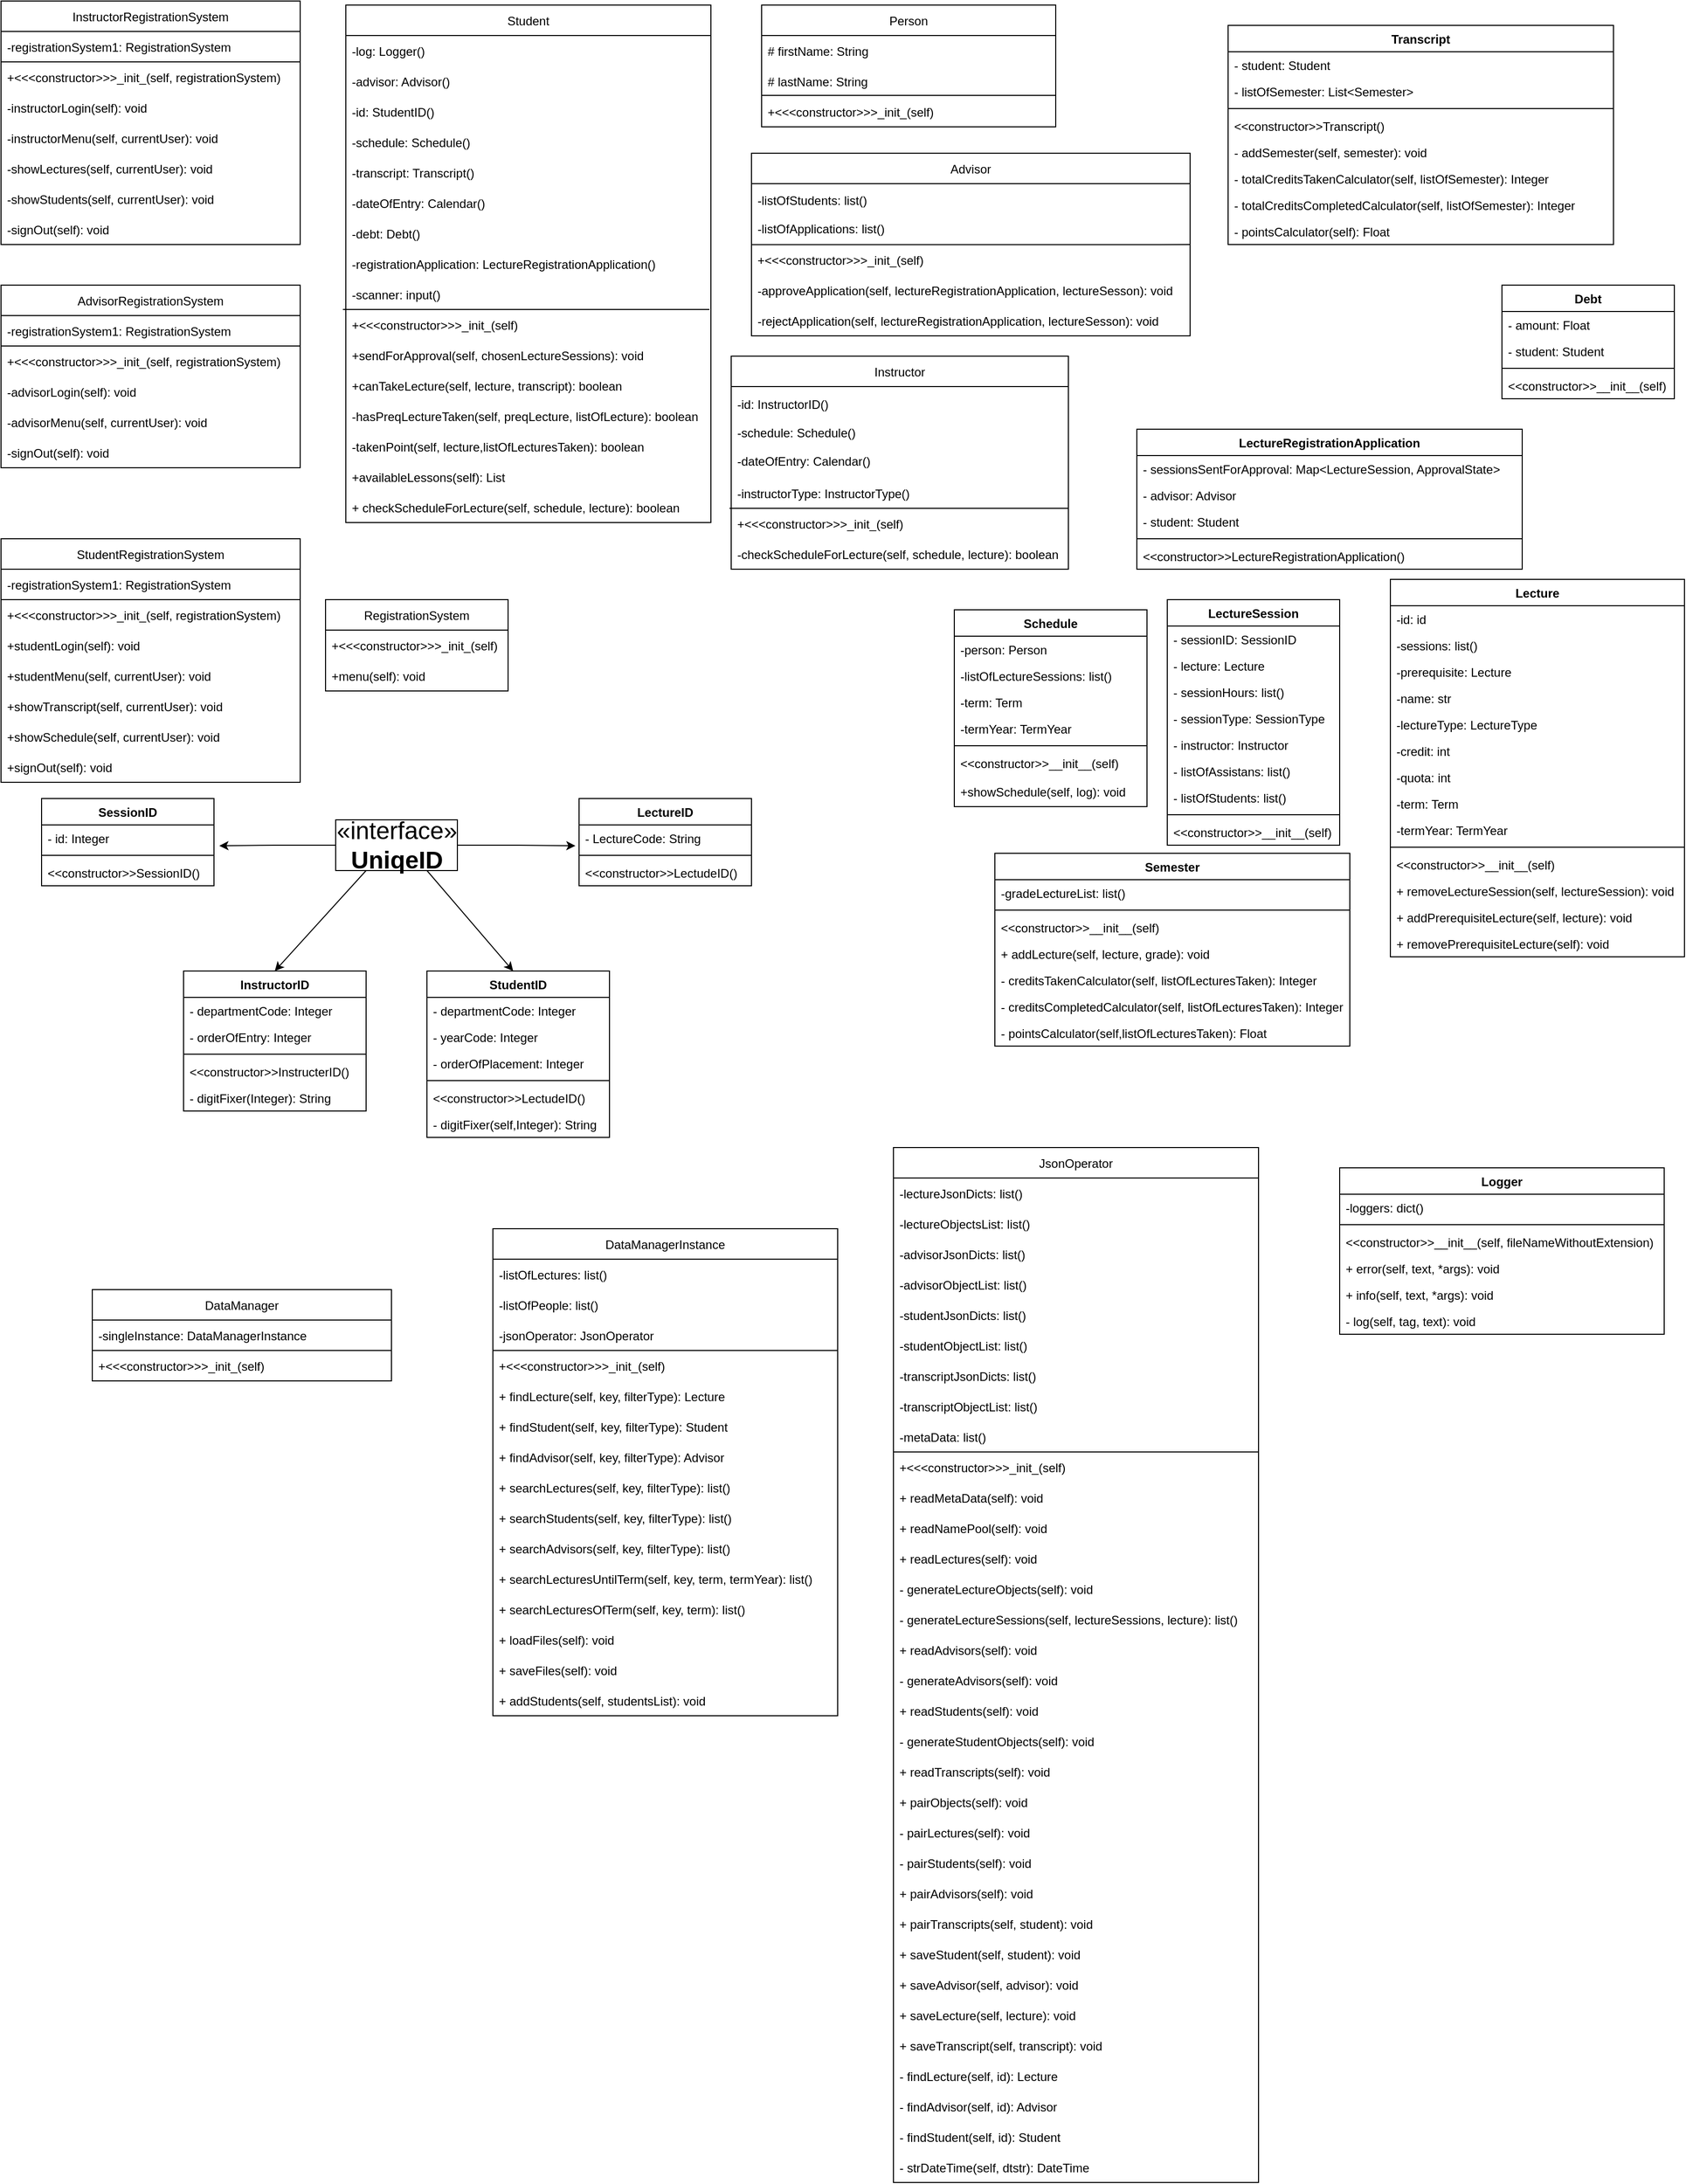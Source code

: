 <mxfile>
    <diagram id="J_iQI-pZki61xCbsZYVH" name="Page-1">
        <mxGraphModel dx="2372" dy="1570" grid="1" gridSize="10" guides="1" tooltips="1" connect="1" arrows="1" fold="1" page="1" pageScale="1" pageWidth="850" pageHeight="1100" math="0" shadow="0">
            <root>
                <mxCell id="0"/>
                <mxCell id="1" parent="0"/>
                <mxCell id="2" value="Student" style="swimlane;fontStyle=0;childLayout=stackLayout;horizontal=1;startSize=30;horizontalStack=0;resizeParent=1;resizeParentMax=0;resizeLast=0;collapsible=1;marginBottom=0;" vertex="1" parent="1">
                    <mxGeometry x="-490" y="24" width="360" height="510" as="geometry"/>
                </mxCell>
                <mxCell id="3" value="-log: Logger()" style="text;strokeColor=none;fillColor=none;align=left;verticalAlign=middle;spacingLeft=4;spacingRight=4;overflow=hidden;points=[[0,0.5],[1,0.5]];portConstraint=eastwest;rotatable=0;" vertex="1" parent="2">
                    <mxGeometry y="30" width="360" height="30" as="geometry"/>
                </mxCell>
                <mxCell id="4" value="-advisor: Advisor()" style="text;strokeColor=none;fillColor=none;align=left;verticalAlign=middle;spacingLeft=4;spacingRight=4;overflow=hidden;points=[[0,0.5],[1,0.5]];portConstraint=eastwest;rotatable=0;" vertex="1" parent="2">
                    <mxGeometry y="60" width="360" height="30" as="geometry"/>
                </mxCell>
                <mxCell id="5" value="-id: StudentID()" style="text;strokeColor=none;fillColor=none;align=left;verticalAlign=middle;spacingLeft=4;spacingRight=4;overflow=hidden;points=[[0,0.5],[1,0.5]];portConstraint=eastwest;rotatable=0;" vertex="1" parent="2">
                    <mxGeometry y="90" width="360" height="30" as="geometry"/>
                </mxCell>
                <mxCell id="6" value="-schedule: Schedule()" style="text;strokeColor=none;fillColor=none;align=left;verticalAlign=middle;spacingLeft=4;spacingRight=4;overflow=hidden;points=[[0,0.5],[1,0.5]];portConstraint=eastwest;rotatable=0;" vertex="1" parent="2">
                    <mxGeometry y="120" width="360" height="30" as="geometry"/>
                </mxCell>
                <mxCell id="7" value="-transcript: Transcript()" style="text;strokeColor=none;fillColor=none;align=left;verticalAlign=middle;spacingLeft=4;spacingRight=4;overflow=hidden;points=[[0,0.5],[1,0.5]];portConstraint=eastwest;rotatable=0;" vertex="1" parent="2">
                    <mxGeometry y="150" width="360" height="30" as="geometry"/>
                </mxCell>
                <mxCell id="8" value="-dateOfEntry: Calendar()" style="text;strokeColor=none;fillColor=none;align=left;verticalAlign=middle;spacingLeft=4;spacingRight=4;overflow=hidden;points=[[0,0.5],[1,0.5]];portConstraint=eastwest;rotatable=0;" vertex="1" parent="2">
                    <mxGeometry y="180" width="360" height="30" as="geometry"/>
                </mxCell>
                <mxCell id="9" value="-debt: Debt()" style="text;strokeColor=none;fillColor=none;align=left;verticalAlign=middle;spacingLeft=4;spacingRight=4;overflow=hidden;points=[[0,0.5],[1,0.5]];portConstraint=eastwest;rotatable=0;" vertex="1" parent="2">
                    <mxGeometry y="210" width="360" height="30" as="geometry"/>
                </mxCell>
                <mxCell id="10" value="-registrationApplication: LectureRegistrationApplication()" style="text;strokeColor=none;fillColor=none;align=left;verticalAlign=middle;spacingLeft=4;spacingRight=4;overflow=hidden;points=[[0,0.5],[1,0.5]];portConstraint=eastwest;rotatable=0;" vertex="1" parent="2">
                    <mxGeometry y="240" width="360" height="30" as="geometry"/>
                </mxCell>
                <mxCell id="11" value="-scanner: input()" style="text;strokeColor=none;fillColor=none;align=left;verticalAlign=middle;spacingLeft=4;spacingRight=4;overflow=hidden;points=[[0,0.5],[1,0.5]];portConstraint=eastwest;rotatable=0;" vertex="1" parent="2">
                    <mxGeometry y="270" width="360" height="30" as="geometry"/>
                </mxCell>
                <mxCell id="12" value="+&lt;&lt;&lt;constructor&gt;&gt;&gt;_init_(self)" style="text;strokeColor=none;fillColor=none;align=left;verticalAlign=middle;spacingLeft=4;spacingRight=4;overflow=hidden;points=[[0,0.5],[1,0.5]];portConstraint=eastwest;rotatable=0;" vertex="1" parent="2">
                    <mxGeometry y="300" width="360" height="30" as="geometry"/>
                </mxCell>
                <mxCell id="13" value="" style="endArrow=none;html=1;exitX=-0.008;exitY=0;exitDx=0;exitDy=0;exitPerimeter=0;entryX=0.996;entryY=0;entryDx=0;entryDy=0;entryPerimeter=0;" edge="1" parent="2" source="12" target="12">
                    <mxGeometry width="50" height="50" relative="1" as="geometry">
                        <mxPoint x="210" y="310" as="sourcePoint"/>
                        <mxPoint x="260" y="260" as="targetPoint"/>
                    </mxGeometry>
                </mxCell>
                <mxCell id="14" value="+sendForApproval(self, chosenLectureSessions): void" style="text;strokeColor=none;fillColor=none;align=left;verticalAlign=middle;spacingLeft=4;spacingRight=4;overflow=hidden;points=[[0,0.5],[1,0.5]];portConstraint=eastwest;rotatable=0;" vertex="1" parent="2">
                    <mxGeometry y="330" width="360" height="30" as="geometry"/>
                </mxCell>
                <mxCell id="22" value="+canTakeLecture(self, lecture, transcript): boolean" style="text;strokeColor=none;fillColor=none;align=left;verticalAlign=middle;spacingLeft=4;spacingRight=4;overflow=hidden;points=[[0,0.5],[1,0.5]];portConstraint=eastwest;rotatable=0;" vertex="1" parent="2">
                    <mxGeometry y="360" width="360" height="30" as="geometry"/>
                </mxCell>
                <mxCell id="23" value="-hasPreqLectureTaken(self, preqLecture, listOfLecture): boolean" style="text;strokeColor=none;fillColor=none;align=left;verticalAlign=middle;spacingLeft=4;spacingRight=4;overflow=hidden;points=[[0,0.5],[1,0.5]];portConstraint=eastwest;rotatable=0;" vertex="1" parent="2">
                    <mxGeometry y="390" width="360" height="30" as="geometry"/>
                </mxCell>
                <mxCell id="24" value="-takenPoint(self, lecture,listOfLecturesTaken): boolean" style="text;strokeColor=none;fillColor=none;align=left;verticalAlign=middle;spacingLeft=4;spacingRight=4;overflow=hidden;points=[[0,0.5],[1,0.5]];portConstraint=eastwest;rotatable=0;" vertex="1" parent="2">
                    <mxGeometry y="420" width="360" height="30" as="geometry"/>
                </mxCell>
                <mxCell id="25" value="+availableLessons(self): List" style="text;strokeColor=none;fillColor=none;align=left;verticalAlign=middle;spacingLeft=4;spacingRight=4;overflow=hidden;points=[[0,0.5],[1,0.5]];portConstraint=eastwest;rotatable=0;" vertex="1" parent="2">
                    <mxGeometry y="450" width="360" height="30" as="geometry"/>
                </mxCell>
                <mxCell id="231" value="+ checkScheduleForLecture(self, schedule, lecture): boolean" style="text;strokeColor=none;fillColor=none;align=left;verticalAlign=middle;spacingLeft=4;spacingRight=4;overflow=hidden;points=[[0,0.5],[1,0.5]];portConstraint=eastwest;rotatable=0;" vertex="1" parent="2">
                    <mxGeometry y="480" width="360" height="30" as="geometry"/>
                </mxCell>
                <mxCell id="26" value="Person" style="swimlane;fontStyle=0;childLayout=stackLayout;horizontal=1;startSize=30;horizontalStack=0;resizeParent=1;resizeParentMax=0;resizeLast=0;collapsible=1;marginBottom=0;" vertex="1" parent="1">
                    <mxGeometry x="-80" y="24" width="290" height="120" as="geometry"/>
                </mxCell>
                <mxCell id="27" value="# firstName: String" style="text;strokeColor=none;fillColor=none;align=left;verticalAlign=middle;spacingLeft=4;spacingRight=4;overflow=hidden;points=[[0,0.5],[1,0.5]];portConstraint=eastwest;rotatable=0;" vertex="1" parent="26">
                    <mxGeometry y="30" width="290" height="30" as="geometry"/>
                </mxCell>
                <mxCell id="28" value="# lastName: String" style="text;strokeColor=none;fillColor=none;align=left;verticalAlign=middle;spacingLeft=4;spacingRight=4;overflow=hidden;points=[[0,0.5],[1,0.5]];portConstraint=eastwest;rotatable=0;" vertex="1" parent="26">
                    <mxGeometry y="60" width="290" height="30" as="geometry"/>
                </mxCell>
                <mxCell id="29" value="" style="endArrow=none;html=1;" edge="1" parent="26">
                    <mxGeometry width="50" height="50" relative="1" as="geometry">
                        <mxPoint y="89" as="sourcePoint"/>
                        <mxPoint x="290" y="89" as="targetPoint"/>
                    </mxGeometry>
                </mxCell>
                <mxCell id="30" value="+&lt;&lt;&lt;constructor&gt;&gt;&gt;_init_(self)" style="text;strokeColor=none;fillColor=none;align=left;verticalAlign=middle;spacingLeft=4;spacingRight=4;overflow=hidden;points=[[0,0.5],[1,0.5]];portConstraint=eastwest;rotatable=0;" vertex="1" parent="26">
                    <mxGeometry y="90" width="290" height="30" as="geometry"/>
                </mxCell>
                <mxCell id="31" value="Advisor" style="swimlane;fontStyle=0;childLayout=stackLayout;horizontal=1;startSize=30;horizontalStack=0;resizeParent=1;resizeParentMax=0;resizeLast=0;collapsible=1;marginBottom=0;" vertex="1" parent="1">
                    <mxGeometry x="-90" y="170" width="432.5" height="180" as="geometry"/>
                </mxCell>
                <mxCell id="32" value="-listOfStudents: list()&#10;&#10;-listOfApplications: list()" style="text;strokeColor=none;fillColor=none;align=left;verticalAlign=middle;spacingLeft=4;spacingRight=4;overflow=hidden;points=[[0,0.5],[1,0.5]];portConstraint=eastwest;rotatable=0;" vertex="1" parent="31">
                    <mxGeometry y="30" width="432.5" height="60" as="geometry"/>
                </mxCell>
                <mxCell id="33" value="+&lt;&lt;&lt;constructor&gt;&gt;&gt;_init_(self)" style="text;strokeColor=none;fillColor=none;align=left;verticalAlign=middle;spacingLeft=4;spacingRight=4;overflow=hidden;points=[[0,0.5],[1,0.5]];portConstraint=eastwest;rotatable=0;" vertex="1" parent="31">
                    <mxGeometry y="90" width="432.5" height="30" as="geometry"/>
                </mxCell>
                <mxCell id="36" value="-approveApplication(self, lectureRegistrationApplication, lectureSesson): void" style="text;strokeColor=none;fillColor=none;align=left;verticalAlign=middle;spacingLeft=4;spacingRight=4;overflow=hidden;points=[[0,0.5],[1,0.5]];portConstraint=eastwest;rotatable=0;" vertex="1" parent="31">
                    <mxGeometry y="120" width="432.5" height="30" as="geometry"/>
                </mxCell>
                <mxCell id="37" value="" style="endArrow=none;html=1;exitX=0;exitY=1.002;exitDx=0;exitDy=0;exitPerimeter=0;entryX=1.001;entryY=0.002;entryDx=0;entryDy=0;entryPerimeter=0;" edge="1" parent="31" source="32" target="33">
                    <mxGeometry width="50" height="50" relative="1" as="geometry">
                        <mxPoint x="110" y="300" as="sourcePoint"/>
                        <mxPoint x="160" y="250" as="targetPoint"/>
                    </mxGeometry>
                </mxCell>
                <mxCell id="38" value="-rejectApplication(self, lectureRegistrationApplication, lectureSesson): void" style="text;strokeColor=none;fillColor=none;align=left;verticalAlign=middle;spacingLeft=4;spacingRight=4;overflow=hidden;points=[[0,0.5],[1,0.5]];portConstraint=eastwest;rotatable=0;" vertex="1" parent="31">
                    <mxGeometry y="150" width="432.5" height="30" as="geometry"/>
                </mxCell>
                <mxCell id="39" value="Instructor" style="swimlane;fontStyle=0;childLayout=stackLayout;horizontal=1;startSize=30;horizontalStack=0;resizeParent=1;resizeParentMax=0;resizeLast=0;collapsible=1;marginBottom=0;" vertex="1" parent="1">
                    <mxGeometry x="-110" y="370" width="332.5" height="210" as="geometry"/>
                </mxCell>
                <mxCell id="40" value="-id: InstructorID()&#10;&#10;-schedule: Schedule()&#10;&#10;-dateOfEntry: Calendar()" style="text;strokeColor=none;fillColor=none;align=left;verticalAlign=middle;spacingLeft=4;spacingRight=4;overflow=hidden;points=[[0,0.5],[1,0.5]];portConstraint=eastwest;rotatable=0;" vertex="1" parent="39">
                    <mxGeometry y="30" width="332.5" height="90" as="geometry"/>
                </mxCell>
                <mxCell id="143" value="-instructorType: InstructorType()" style="text;strokeColor=none;fillColor=none;align=left;verticalAlign=middle;spacingLeft=4;spacingRight=4;overflow=hidden;points=[[0,0.5],[1,0.5]];portConstraint=eastwest;rotatable=0;" vertex="1" parent="39">
                    <mxGeometry y="120" width="332.5" height="30" as="geometry"/>
                </mxCell>
                <mxCell id="41" value="+&lt;&lt;&lt;constructor&gt;&gt;&gt;_init_(self)" style="text;strokeColor=none;fillColor=none;align=left;verticalAlign=middle;spacingLeft=4;spacingRight=4;overflow=hidden;points=[[0,0.5],[1,0.5]];portConstraint=eastwest;rotatable=0;" vertex="1" parent="39">
                    <mxGeometry y="150" width="332.5" height="30" as="geometry"/>
                </mxCell>
                <mxCell id="42" value="-checkScheduleForLecture(self, schedule, lecture): boolean" style="text;strokeColor=none;fillColor=none;align=left;verticalAlign=middle;spacingLeft=4;spacingRight=4;overflow=hidden;points=[[0,0.5],[1,0.5]];portConstraint=eastwest;rotatable=0;" vertex="1" parent="39">
                    <mxGeometry y="180" width="332.5" height="30" as="geometry"/>
                </mxCell>
                <mxCell id="44" value="" style="endArrow=none;html=1;exitX=-0.005;exitY=0;exitDx=0;exitDy=0;exitPerimeter=0;entryX=1.001;entryY=0.002;entryDx=0;entryDy=0;entryPerimeter=0;" edge="1" parent="39" source="41" target="41">
                    <mxGeometry width="50" height="50" relative="1" as="geometry">
                        <mxPoint x="110" y="300" as="sourcePoint"/>
                        <mxPoint x="160" y="250" as="targetPoint"/>
                    </mxGeometry>
                </mxCell>
                <mxCell id="45" value="RegistrationSystem" style="swimlane;fontStyle=0;childLayout=stackLayout;horizontal=1;startSize=30;horizontalStack=0;resizeParent=1;resizeParentMax=0;resizeLast=0;collapsible=1;marginBottom=0;" vertex="1" parent="1">
                    <mxGeometry x="-510" y="610" width="180" height="90" as="geometry"/>
                </mxCell>
                <mxCell id="46" value="+&lt;&lt;&lt;constructor&gt;&gt;&gt;_init_(self)" style="text;strokeColor=none;fillColor=none;align=left;verticalAlign=middle;spacingLeft=4;spacingRight=4;overflow=hidden;points=[[0,0.5],[1,0.5]];portConstraint=eastwest;rotatable=0;" vertex="1" parent="45">
                    <mxGeometry y="30" width="180" height="30" as="geometry"/>
                </mxCell>
                <mxCell id="47" value="+menu(self): void" style="text;strokeColor=none;fillColor=none;align=left;verticalAlign=middle;spacingLeft=4;spacingRight=4;overflow=hidden;points=[[0,0.5],[1,0.5]];portConstraint=eastwest;rotatable=0;" vertex="1" parent="45">
                    <mxGeometry y="60" width="180" height="30" as="geometry"/>
                </mxCell>
                <mxCell id="48" value="InstructorRegistrationSystem" style="swimlane;fontStyle=0;childLayout=stackLayout;horizontal=1;startSize=30;horizontalStack=0;resizeParent=1;resizeParentMax=0;resizeLast=0;collapsible=1;marginBottom=0;" vertex="1" parent="1">
                    <mxGeometry x="-830" y="20" width="295" height="240" as="geometry"/>
                </mxCell>
                <mxCell id="49" value="-registrationSystem1: RegistrationSystem" style="text;strokeColor=none;fillColor=none;align=left;verticalAlign=middle;spacingLeft=4;spacingRight=4;overflow=hidden;points=[[0,0.5],[1,0.5]];portConstraint=eastwest;rotatable=0;" vertex="1" parent="48">
                    <mxGeometry y="30" width="295" height="30" as="geometry"/>
                </mxCell>
                <mxCell id="50" value="+&lt;&lt;&lt;constructor&gt;&gt;&gt;_init_(self, registrationSystem)" style="text;strokeColor=none;fillColor=none;align=left;verticalAlign=middle;spacingLeft=4;spacingRight=4;overflow=hidden;points=[[0,0.5],[1,0.5]];portConstraint=eastwest;rotatable=0;" vertex="1" parent="48">
                    <mxGeometry y="60" width="295" height="30" as="geometry"/>
                </mxCell>
                <mxCell id="51" value="-instructorLogin(self): void" style="text;strokeColor=none;fillColor=none;align=left;verticalAlign=middle;spacingLeft=4;spacingRight=4;overflow=hidden;points=[[0,0.5],[1,0.5]];portConstraint=eastwest;rotatable=0;" vertex="1" parent="48">
                    <mxGeometry y="90" width="295" height="30" as="geometry"/>
                </mxCell>
                <mxCell id="52" value="-instructorMenu(self, currentUser): void" style="text;strokeColor=none;fillColor=none;align=left;verticalAlign=middle;spacingLeft=4;spacingRight=4;overflow=hidden;points=[[0,0.5],[1,0.5]];portConstraint=eastwest;rotatable=0;" vertex="1" parent="48">
                    <mxGeometry y="120" width="295" height="30" as="geometry"/>
                </mxCell>
                <mxCell id="141" value="-showLectures(self, currentUser): void" style="text;strokeColor=none;fillColor=none;align=left;verticalAlign=middle;spacingLeft=4;spacingRight=4;overflow=hidden;points=[[0,0.5],[1,0.5]];portConstraint=eastwest;rotatable=0;" vertex="1" parent="48">
                    <mxGeometry y="150" width="295" height="30" as="geometry"/>
                </mxCell>
                <mxCell id="142" value="-showStudents(self, currentUser): void" style="text;strokeColor=none;fillColor=none;align=left;verticalAlign=middle;spacingLeft=4;spacingRight=4;overflow=hidden;points=[[0,0.5],[1,0.5]];portConstraint=eastwest;rotatable=0;" vertex="1" parent="48">
                    <mxGeometry y="180" width="295" height="30" as="geometry"/>
                </mxCell>
                <mxCell id="53" value="-signOut(self): void" style="text;strokeColor=none;fillColor=none;align=left;verticalAlign=middle;spacingLeft=4;spacingRight=4;overflow=hidden;points=[[0,0.5],[1,0.5]];portConstraint=eastwest;rotatable=0;" vertex="1" parent="48">
                    <mxGeometry y="210" width="295" height="30" as="geometry"/>
                </mxCell>
                <mxCell id="54" value="" style="endArrow=none;html=1;exitX=0;exitY=1.002;exitDx=0;exitDy=0;exitPerimeter=0;entryX=1.001;entryY=0.002;entryDx=0;entryDy=0;entryPerimeter=0;" edge="1" parent="48" source="49" target="50">
                    <mxGeometry width="50" height="50" relative="1" as="geometry">
                        <mxPoint x="110" y="300" as="sourcePoint"/>
                        <mxPoint x="160" y="250" as="targetPoint"/>
                    </mxGeometry>
                </mxCell>
                <mxCell id="55" value="AdvisorRegistrationSystem" style="swimlane;fontStyle=0;childLayout=stackLayout;horizontal=1;startSize=30;horizontalStack=0;resizeParent=1;resizeParentMax=0;resizeLast=0;collapsible=1;marginBottom=0;" vertex="1" parent="1">
                    <mxGeometry x="-830" y="300" width="295" height="180" as="geometry"/>
                </mxCell>
                <mxCell id="56" value="-registrationSystem1: RegistrationSystem" style="text;strokeColor=none;fillColor=none;align=left;verticalAlign=middle;spacingLeft=4;spacingRight=4;overflow=hidden;points=[[0,0.5],[1,0.5]];portConstraint=eastwest;rotatable=0;" vertex="1" parent="55">
                    <mxGeometry y="30" width="295" height="30" as="geometry"/>
                </mxCell>
                <mxCell id="57" value="+&lt;&lt;&lt;constructor&gt;&gt;&gt;_init_(self, registrationSystem)" style="text;strokeColor=none;fillColor=none;align=left;verticalAlign=middle;spacingLeft=4;spacingRight=4;overflow=hidden;points=[[0,0.5],[1,0.5]];portConstraint=eastwest;rotatable=0;" vertex="1" parent="55">
                    <mxGeometry y="60" width="295" height="30" as="geometry"/>
                </mxCell>
                <mxCell id="58" value="-advisorLogin(self): void" style="text;strokeColor=none;fillColor=none;align=left;verticalAlign=middle;spacingLeft=4;spacingRight=4;overflow=hidden;points=[[0,0.5],[1,0.5]];portConstraint=eastwest;rotatable=0;" vertex="1" parent="55">
                    <mxGeometry y="90" width="295" height="30" as="geometry"/>
                </mxCell>
                <mxCell id="59" value="-advisorMenu(self, currentUser): void" style="text;strokeColor=none;fillColor=none;align=left;verticalAlign=middle;spacingLeft=4;spacingRight=4;overflow=hidden;points=[[0,0.5],[1,0.5]];portConstraint=eastwest;rotatable=0;" vertex="1" parent="55">
                    <mxGeometry y="120" width="295" height="30" as="geometry"/>
                </mxCell>
                <mxCell id="60" value="-signOut(self): void" style="text;strokeColor=none;fillColor=none;align=left;verticalAlign=middle;spacingLeft=4;spacingRight=4;overflow=hidden;points=[[0,0.5],[1,0.5]];portConstraint=eastwest;rotatable=0;" vertex="1" parent="55">
                    <mxGeometry y="150" width="295" height="30" as="geometry"/>
                </mxCell>
                <mxCell id="61" value="" style="endArrow=none;html=1;exitX=0;exitY=1.002;exitDx=0;exitDy=0;exitPerimeter=0;entryX=1.001;entryY=0.002;entryDx=0;entryDy=0;entryPerimeter=0;" edge="1" parent="55" source="56" target="57">
                    <mxGeometry width="50" height="50" relative="1" as="geometry">
                        <mxPoint x="110" y="300" as="sourcePoint"/>
                        <mxPoint x="160" y="250" as="targetPoint"/>
                    </mxGeometry>
                </mxCell>
                <mxCell id="62" value="StudentRegistrationSystem" style="swimlane;fontStyle=0;childLayout=stackLayout;horizontal=1;startSize=30;horizontalStack=0;resizeParent=1;resizeParentMax=0;resizeLast=0;collapsible=1;marginBottom=0;" vertex="1" parent="1">
                    <mxGeometry x="-830" y="550" width="295" height="240" as="geometry"/>
                </mxCell>
                <mxCell id="63" value="-registrationSystem1: RegistrationSystem" style="text;strokeColor=none;fillColor=none;align=left;verticalAlign=middle;spacingLeft=4;spacingRight=4;overflow=hidden;points=[[0,0.5],[1,0.5]];portConstraint=eastwest;rotatable=0;" vertex="1" parent="62">
                    <mxGeometry y="30" width="295" height="30" as="geometry"/>
                </mxCell>
                <mxCell id="64" value="+&lt;&lt;&lt;constructor&gt;&gt;&gt;_init_(self, registrationSystem)" style="text;strokeColor=none;fillColor=none;align=left;verticalAlign=middle;spacingLeft=4;spacingRight=4;overflow=hidden;points=[[0,0.5],[1,0.5]];portConstraint=eastwest;rotatable=0;" vertex="1" parent="62">
                    <mxGeometry y="60" width="295" height="30" as="geometry"/>
                </mxCell>
                <mxCell id="65" value="+studentLogin(self): void" style="text;strokeColor=none;fillColor=none;align=left;verticalAlign=middle;spacingLeft=4;spacingRight=4;overflow=hidden;points=[[0,0.5],[1,0.5]];portConstraint=eastwest;rotatable=0;" vertex="1" parent="62">
                    <mxGeometry y="90" width="295" height="30" as="geometry"/>
                </mxCell>
                <mxCell id="66" value="+studentMenu(self, currentUser): void" style="text;strokeColor=none;fillColor=none;align=left;verticalAlign=middle;spacingLeft=4;spacingRight=4;overflow=hidden;points=[[0,0.5],[1,0.5]];portConstraint=eastwest;rotatable=0;" vertex="1" parent="62">
                    <mxGeometry y="120" width="295" height="30" as="geometry"/>
                </mxCell>
                <mxCell id="229" value="+showTranscript(self, currentUser): void" style="text;strokeColor=none;fillColor=none;align=left;verticalAlign=middle;spacingLeft=4;spacingRight=4;overflow=hidden;points=[[0,0.5],[1,0.5]];portConstraint=eastwest;rotatable=0;" vertex="1" parent="62">
                    <mxGeometry y="150" width="295" height="30" as="geometry"/>
                </mxCell>
                <mxCell id="230" value="+showSchedule(self, currentUser): void" style="text;strokeColor=none;fillColor=none;align=left;verticalAlign=middle;spacingLeft=4;spacingRight=4;overflow=hidden;points=[[0,0.5],[1,0.5]];portConstraint=eastwest;rotatable=0;" vertex="1" parent="62">
                    <mxGeometry y="180" width="295" height="30" as="geometry"/>
                </mxCell>
                <mxCell id="67" value="+signOut(self): void" style="text;strokeColor=none;fillColor=none;align=left;verticalAlign=middle;spacingLeft=4;spacingRight=4;overflow=hidden;points=[[0,0.5],[1,0.5]];portConstraint=eastwest;rotatable=0;" vertex="1" parent="62">
                    <mxGeometry y="210" width="295" height="30" as="geometry"/>
                </mxCell>
                <mxCell id="68" value="" style="endArrow=none;html=1;exitX=0;exitY=1.002;exitDx=0;exitDy=0;exitPerimeter=0;entryX=1.001;entryY=0.002;entryDx=0;entryDy=0;entryPerimeter=0;" edge="1" parent="62" source="63" target="64">
                    <mxGeometry width="50" height="50" relative="1" as="geometry">
                        <mxPoint x="110" y="300" as="sourcePoint"/>
                        <mxPoint x="160" y="250" as="targetPoint"/>
                    </mxGeometry>
                </mxCell>
                <mxCell id="69" value="Debt" style="swimlane;fontStyle=1;align=center;verticalAlign=top;childLayout=stackLayout;horizontal=1;startSize=26;horizontalStack=0;resizeParent=1;resizeParentMax=0;resizeLast=0;collapsible=1;marginBottom=0;" vertex="1" parent="1">
                    <mxGeometry x="650" y="300" width="170" height="112" as="geometry"/>
                </mxCell>
                <mxCell id="70" value="- amount: Float" style="text;strokeColor=none;fillColor=none;align=left;verticalAlign=top;spacingLeft=4;spacingRight=4;overflow=hidden;rotatable=0;points=[[0,0.5],[1,0.5]];portConstraint=eastwest;" vertex="1" parent="69">
                    <mxGeometry y="26" width="170" height="26" as="geometry"/>
                </mxCell>
                <mxCell id="71" value="- student: Student" style="text;strokeColor=none;fillColor=none;align=left;verticalAlign=top;spacingLeft=4;spacingRight=4;overflow=hidden;rotatable=0;points=[[0,0.5],[1,0.5]];portConstraint=eastwest;" vertex="1" parent="69">
                    <mxGeometry y="52" width="170" height="26" as="geometry"/>
                </mxCell>
                <mxCell id="72" value="" style="line;strokeWidth=1;fillColor=none;align=left;verticalAlign=middle;spacingTop=-1;spacingLeft=3;spacingRight=3;rotatable=0;labelPosition=right;points=[];portConstraint=eastwest;strokeColor=inherit;" vertex="1" parent="69">
                    <mxGeometry y="78" width="170" height="8" as="geometry"/>
                </mxCell>
                <mxCell id="73" value="&lt;&lt;constructor&gt;&gt;__init__(self)" style="text;strokeColor=none;fillColor=none;align=left;verticalAlign=top;spacingLeft=4;spacingRight=4;overflow=hidden;rotatable=0;points=[[0,0.5],[1,0.5]];portConstraint=eastwest;fontStyle=0" vertex="1" parent="69">
                    <mxGeometry y="86" width="170" height="26" as="geometry"/>
                </mxCell>
                <mxCell id="74" value="LectureRegistrationApplication" style="swimlane;fontStyle=1;align=center;verticalAlign=top;childLayout=stackLayout;horizontal=1;startSize=26;horizontalStack=0;resizeParent=1;resizeParentMax=0;resizeLast=0;collapsible=1;marginBottom=0;" vertex="1" parent="1">
                    <mxGeometry x="290" y="442" width="380" height="138" as="geometry"/>
                </mxCell>
                <mxCell id="75" value="- sessionsSentForApproval: Map&lt;LectureSession, ApprovalState&gt;" style="text;strokeColor=none;fillColor=none;align=left;verticalAlign=top;spacingLeft=4;spacingRight=4;overflow=hidden;rotatable=0;points=[[0,0.5],[1,0.5]];portConstraint=eastwest;" vertex="1" parent="74">
                    <mxGeometry y="26" width="380" height="26" as="geometry"/>
                </mxCell>
                <mxCell id="76" value="- advisor: Advisor" style="text;strokeColor=none;fillColor=none;align=left;verticalAlign=top;spacingLeft=4;spacingRight=4;overflow=hidden;rotatable=0;points=[[0,0.5],[1,0.5]];portConstraint=eastwest;" vertex="1" parent="74">
                    <mxGeometry y="52" width="380" height="26" as="geometry"/>
                </mxCell>
                <mxCell id="77" value="- student: Student" style="text;strokeColor=none;fillColor=none;align=left;verticalAlign=top;spacingLeft=4;spacingRight=4;overflow=hidden;rotatable=0;points=[[0,0.5],[1,0.5]];portConstraint=eastwest;" vertex="1" parent="74">
                    <mxGeometry y="78" width="380" height="26" as="geometry"/>
                </mxCell>
                <mxCell id="78" value="" style="line;strokeWidth=1;fillColor=none;align=left;verticalAlign=middle;spacingTop=-1;spacingLeft=3;spacingRight=3;rotatable=0;labelPosition=right;points=[];portConstraint=eastwest;strokeColor=inherit;" vertex="1" parent="74">
                    <mxGeometry y="104" width="380" height="8" as="geometry"/>
                </mxCell>
                <mxCell id="79" value="&lt;&lt;constructor&gt;&gt;LectureRegistrationApplication()" style="text;strokeColor=none;fillColor=none;align=left;verticalAlign=top;spacingLeft=4;spacingRight=4;overflow=hidden;rotatable=0;points=[[0,0.5],[1,0.5]];portConstraint=eastwest;fontStyle=0" vertex="1" parent="74">
                    <mxGeometry y="112" width="380" height="26" as="geometry"/>
                </mxCell>
                <mxCell id="80" value="Transcript" style="swimlane;fontStyle=1;align=center;verticalAlign=top;childLayout=stackLayout;horizontal=1;startSize=26;horizontalStack=0;resizeParent=1;resizeParentMax=0;resizeLast=0;collapsible=1;marginBottom=0;" vertex="1" parent="1">
                    <mxGeometry x="380" y="44" width="380" height="216" as="geometry"/>
                </mxCell>
                <mxCell id="81" value="- student: Student" style="text;strokeColor=none;fillColor=none;align=left;verticalAlign=top;spacingLeft=4;spacingRight=4;overflow=hidden;rotatable=0;points=[[0,0.5],[1,0.5]];portConstraint=eastwest;" vertex="1" parent="80">
                    <mxGeometry y="26" width="380" height="26" as="geometry"/>
                </mxCell>
                <mxCell id="82" value="- listOfSemester: List&lt;Semester&gt;" style="text;strokeColor=none;fillColor=none;align=left;verticalAlign=top;spacingLeft=4;spacingRight=4;overflow=hidden;rotatable=0;points=[[0,0.5],[1,0.5]];portConstraint=eastwest;" vertex="1" parent="80">
                    <mxGeometry y="52" width="380" height="26" as="geometry"/>
                </mxCell>
                <mxCell id="83" value="" style="line;strokeWidth=1;fillColor=none;align=left;verticalAlign=middle;spacingTop=-1;spacingLeft=3;spacingRight=3;rotatable=0;labelPosition=right;points=[];portConstraint=eastwest;strokeColor=inherit;" vertex="1" parent="80">
                    <mxGeometry y="78" width="380" height="8" as="geometry"/>
                </mxCell>
                <mxCell id="84" value="&lt;&lt;constructor&gt;&gt;Transcript()" style="text;strokeColor=none;fillColor=none;align=left;verticalAlign=top;spacingLeft=4;spacingRight=4;overflow=hidden;rotatable=0;points=[[0,0.5],[1,0.5]];portConstraint=eastwest;fontStyle=0" vertex="1" parent="80">
                    <mxGeometry y="86" width="380" height="26" as="geometry"/>
                </mxCell>
                <mxCell id="85" value="- addSemester(self, semester): void" style="text;strokeColor=none;fillColor=none;align=left;verticalAlign=top;spacingLeft=4;spacingRight=4;overflow=hidden;rotatable=0;points=[[0,0.5],[1,0.5]];portConstraint=eastwest;" vertex="1" parent="80">
                    <mxGeometry y="112" width="380" height="26" as="geometry"/>
                </mxCell>
                <mxCell id="86" value="- totalCreditsTakenCalculator(self, listOfSemester): Integer" style="text;strokeColor=none;fillColor=none;align=left;verticalAlign=top;spacingLeft=4;spacingRight=4;overflow=hidden;rotatable=0;points=[[0,0.5],[1,0.5]];portConstraint=eastwest;" vertex="1" parent="80">
                    <mxGeometry y="138" width="380" height="26" as="geometry"/>
                </mxCell>
                <mxCell id="87" value="- totalCreditsCompletedCalculator(self, listOfSemester): Integer" style="text;strokeColor=none;fillColor=none;align=left;verticalAlign=top;spacingLeft=4;spacingRight=4;overflow=hidden;rotatable=0;points=[[0,0.5],[1,0.5]];portConstraint=eastwest;" vertex="1" parent="80">
                    <mxGeometry y="164" width="380" height="26" as="geometry"/>
                </mxCell>
                <mxCell id="88" value="- pointsCalculator(self): Float" style="text;strokeColor=none;fillColor=none;align=left;verticalAlign=top;spacingLeft=4;spacingRight=4;overflow=hidden;rotatable=0;points=[[0,0.5],[1,0.5]];portConstraint=eastwest;" vertex="1" parent="80">
                    <mxGeometry y="190" width="380" height="26" as="geometry"/>
                </mxCell>
                <mxCell id="89" value="InstructorID" style="swimlane;fontStyle=1;align=center;verticalAlign=top;childLayout=stackLayout;horizontal=1;startSize=26;horizontalStack=0;resizeParent=1;resizeParentMax=0;resizeLast=0;collapsible=1;marginBottom=0;" vertex="1" parent="1">
                    <mxGeometry x="-650" y="976" width="180" height="138" as="geometry"/>
                </mxCell>
                <mxCell id="90" value="- departmentCode: Integer" style="text;strokeColor=none;fillColor=none;align=left;verticalAlign=top;spacingLeft=4;spacingRight=4;overflow=hidden;rotatable=0;points=[[0,0.5],[1,0.5]];portConstraint=eastwest;" vertex="1" parent="89">
                    <mxGeometry y="26" width="180" height="26" as="geometry"/>
                </mxCell>
                <mxCell id="91" value="- orderOfEntry: Integer" style="text;strokeColor=none;fillColor=none;align=left;verticalAlign=top;spacingLeft=4;spacingRight=4;overflow=hidden;rotatable=0;points=[[0,0.5],[1,0.5]];portConstraint=eastwest;" vertex="1" parent="89">
                    <mxGeometry y="52" width="180" height="26" as="geometry"/>
                </mxCell>
                <mxCell id="92" value="" style="line;strokeWidth=1;fillColor=none;align=left;verticalAlign=middle;spacingTop=-1;spacingLeft=3;spacingRight=3;rotatable=0;labelPosition=right;points=[];portConstraint=eastwest;strokeColor=inherit;" vertex="1" parent="89">
                    <mxGeometry y="78" width="180" height="8" as="geometry"/>
                </mxCell>
                <mxCell id="93" value="&lt;&lt;constructor&gt;&gt;InstructerID()" style="text;strokeColor=none;fillColor=none;align=left;verticalAlign=top;spacingLeft=4;spacingRight=4;overflow=hidden;rotatable=0;points=[[0,0.5],[1,0.5]];portConstraint=eastwest;fontStyle=0" vertex="1" parent="89">
                    <mxGeometry y="86" width="180" height="26" as="geometry"/>
                </mxCell>
                <mxCell id="94" value="- digitFixer(Integer): String" style="text;strokeColor=none;fillColor=none;align=left;verticalAlign=top;spacingLeft=4;spacingRight=4;overflow=hidden;rotatable=0;points=[[0,0.5],[1,0.5]];portConstraint=eastwest;" vertex="1" parent="89">
                    <mxGeometry y="112" width="180" height="26" as="geometry"/>
                </mxCell>
                <mxCell id="95" style="edgeStyle=orthogonalEdgeStyle;rounded=0;orthogonalLoop=1;jettySize=auto;html=1;entryX=-0.021;entryY=0.792;entryDx=0;entryDy=0;entryPerimeter=0;" edge="1" parent="1" source="97" target="99">
                    <mxGeometry relative="1" as="geometry">
                        <mxPoint x="-280" y="852" as="targetPoint"/>
                    </mxGeometry>
                </mxCell>
                <mxCell id="96" style="edgeStyle=orthogonalEdgeStyle;rounded=0;orthogonalLoop=1;jettySize=auto;html=1;entryX=1.031;entryY=0.792;entryDx=0;entryDy=0;entryPerimeter=0;" edge="1" parent="1" source="97" target="103">
                    <mxGeometry relative="1" as="geometry">
                        <mxPoint x="-600" y="852" as="targetPoint"/>
                        <Array as="points"/>
                    </mxGeometry>
                </mxCell>
                <mxCell id="97" value="«interface»&lt;br&gt;&lt;b&gt;UniqeID&lt;/b&gt;" style="html=1;fontSize=24;" vertex="1" parent="1">
                    <mxGeometry x="-500" y="827" width="120" height="50" as="geometry"/>
                </mxCell>
                <mxCell id="98" value="LectureID" style="swimlane;fontStyle=1;align=center;verticalAlign=top;childLayout=stackLayout;horizontal=1;startSize=26;horizontalStack=0;resizeParent=1;resizeParentMax=0;resizeLast=0;collapsible=1;marginBottom=0;" vertex="1" parent="1">
                    <mxGeometry x="-260" y="806" width="170" height="86" as="geometry"/>
                </mxCell>
                <mxCell id="99" value="- LectureCode: String" style="text;strokeColor=none;fillColor=none;align=left;verticalAlign=top;spacingLeft=4;spacingRight=4;overflow=hidden;rotatable=0;points=[[0,0.5],[1,0.5]];portConstraint=eastwest;" vertex="1" parent="98">
                    <mxGeometry y="26" width="170" height="26" as="geometry"/>
                </mxCell>
                <mxCell id="100" value="" style="line;strokeWidth=1;fillColor=none;align=left;verticalAlign=middle;spacingTop=-1;spacingLeft=3;spacingRight=3;rotatable=0;labelPosition=right;points=[];portConstraint=eastwest;strokeColor=inherit;" vertex="1" parent="98">
                    <mxGeometry y="52" width="170" height="8" as="geometry"/>
                </mxCell>
                <mxCell id="101" value="&lt;&lt;constructor&gt;&gt;LectudeID()" style="text;strokeColor=none;fillColor=none;align=left;verticalAlign=top;spacingLeft=4;spacingRight=4;overflow=hidden;rotatable=0;points=[[0,0.5],[1,0.5]];portConstraint=eastwest;fontStyle=0" vertex="1" parent="98">
                    <mxGeometry y="60" width="170" height="26" as="geometry"/>
                </mxCell>
                <mxCell id="102" value="SessionID" style="swimlane;fontStyle=1;align=center;verticalAlign=top;childLayout=stackLayout;horizontal=1;startSize=26;horizontalStack=0;resizeParent=1;resizeParentMax=0;resizeLast=0;collapsible=1;marginBottom=0;" vertex="1" parent="1">
                    <mxGeometry x="-790" y="806" width="170" height="86" as="geometry"/>
                </mxCell>
                <mxCell id="103" value="- id: Integer" style="text;strokeColor=none;fillColor=none;align=left;verticalAlign=top;spacingLeft=4;spacingRight=4;overflow=hidden;rotatable=0;points=[[0,0.5],[1,0.5]];portConstraint=eastwest;" vertex="1" parent="102">
                    <mxGeometry y="26" width="170" height="26" as="geometry"/>
                </mxCell>
                <mxCell id="104" value="" style="line;strokeWidth=1;fillColor=none;align=left;verticalAlign=middle;spacingTop=-1;spacingLeft=3;spacingRight=3;rotatable=0;labelPosition=right;points=[];portConstraint=eastwest;strokeColor=inherit;" vertex="1" parent="102">
                    <mxGeometry y="52" width="170" height="8" as="geometry"/>
                </mxCell>
                <mxCell id="105" value="&lt;&lt;constructor&gt;&gt;SessionID()" style="text;strokeColor=none;fillColor=none;align=left;verticalAlign=top;spacingLeft=4;spacingRight=4;overflow=hidden;rotatable=0;points=[[0,0.5],[1,0.5]];portConstraint=eastwest;fontStyle=0" vertex="1" parent="102">
                    <mxGeometry y="60" width="170" height="26" as="geometry"/>
                </mxCell>
                <mxCell id="106" value="StudentID" style="swimlane;fontStyle=1;align=center;verticalAlign=top;childLayout=stackLayout;horizontal=1;startSize=26;horizontalStack=0;resizeParent=1;resizeParentMax=0;resizeLast=0;collapsible=1;marginBottom=0;" vertex="1" parent="1">
                    <mxGeometry x="-410" y="976" width="180" height="164" as="geometry"/>
                </mxCell>
                <mxCell id="107" value="- departmentCode: Integer" style="text;strokeColor=none;fillColor=none;align=left;verticalAlign=top;spacingLeft=4;spacingRight=4;overflow=hidden;rotatable=0;points=[[0,0.5],[1,0.5]];portConstraint=eastwest;" vertex="1" parent="106">
                    <mxGeometry y="26" width="180" height="26" as="geometry"/>
                </mxCell>
                <mxCell id="108" value="- yearCode: Integer" style="text;strokeColor=none;fillColor=none;align=left;verticalAlign=top;spacingLeft=4;spacingRight=4;overflow=hidden;rotatable=0;points=[[0,0.5],[1,0.5]];portConstraint=eastwest;" vertex="1" parent="106">
                    <mxGeometry y="52" width="180" height="26" as="geometry"/>
                </mxCell>
                <mxCell id="109" value="- orderOfPlacement: Integer" style="text;strokeColor=none;fillColor=none;align=left;verticalAlign=top;spacingLeft=4;spacingRight=4;overflow=hidden;rotatable=0;points=[[0,0.5],[1,0.5]];portConstraint=eastwest;" vertex="1" parent="106">
                    <mxGeometry y="78" width="180" height="26" as="geometry"/>
                </mxCell>
                <mxCell id="110" value="" style="line;strokeWidth=1;fillColor=none;align=left;verticalAlign=middle;spacingTop=-1;spacingLeft=3;spacingRight=3;rotatable=0;labelPosition=right;points=[];portConstraint=eastwest;strokeColor=inherit;" vertex="1" parent="106">
                    <mxGeometry y="104" width="180" height="8" as="geometry"/>
                </mxCell>
                <mxCell id="111" value="&lt;&lt;constructor&gt;&gt;LectudeID()" style="text;strokeColor=none;fillColor=none;align=left;verticalAlign=top;spacingLeft=4;spacingRight=4;overflow=hidden;rotatable=0;points=[[0,0.5],[1,0.5]];portConstraint=eastwest;fontStyle=0" vertex="1" parent="106">
                    <mxGeometry y="112" width="180" height="26" as="geometry"/>
                </mxCell>
                <mxCell id="112" value="- digitFixer(self,Integer): String" style="text;strokeColor=none;fillColor=none;align=left;verticalAlign=top;spacingLeft=4;spacingRight=4;overflow=hidden;rotatable=0;points=[[0,0.5],[1,0.5]];portConstraint=eastwest;" vertex="1" parent="106">
                    <mxGeometry y="138" width="180" height="26" as="geometry"/>
                </mxCell>
                <mxCell id="113" value="" style="endArrow=classic;html=1;rounded=0;entryX=0.5;entryY=0;entryDx=0;entryDy=0;exitX=0.25;exitY=1;exitDx=0;exitDy=0;" edge="1" parent="1" source="97" target="89">
                    <mxGeometry width="50" height="50" relative="1" as="geometry">
                        <mxPoint x="-480" y="886" as="sourcePoint"/>
                        <mxPoint x="-380" y="976" as="targetPoint"/>
                    </mxGeometry>
                </mxCell>
                <mxCell id="114" value="" style="endArrow=classic;html=1;rounded=0;exitX=0.75;exitY=1;exitDx=0;exitDy=0;" edge="1" parent="1" source="97">
                    <mxGeometry width="50" height="50" relative="1" as="geometry">
                        <mxPoint x="-430" y="1026" as="sourcePoint"/>
                        <mxPoint x="-325" y="976" as="targetPoint"/>
                    </mxGeometry>
                </mxCell>
                <mxCell id="115" value="DataManager" style="swimlane;fontStyle=0;childLayout=stackLayout;horizontal=1;startSize=30;horizontalStack=0;resizeParent=1;resizeParentMax=0;resizeLast=0;collapsible=1;marginBottom=0;" vertex="1" parent="1">
                    <mxGeometry x="-740" y="1290" width="295" height="90" as="geometry"/>
                </mxCell>
                <mxCell id="116" value="-singleInstance: DataManagerInstance" style="text;strokeColor=none;fillColor=none;align=left;verticalAlign=middle;spacingLeft=4;spacingRight=4;overflow=hidden;points=[[0,0.5],[1,0.5]];portConstraint=eastwest;rotatable=0;" vertex="1" parent="115">
                    <mxGeometry y="30" width="295" height="30" as="geometry"/>
                </mxCell>
                <mxCell id="117" value="+&lt;&lt;&lt;constructor&gt;&gt;&gt;_init_(self)" style="text;strokeColor=none;fillColor=none;align=left;verticalAlign=middle;spacingLeft=4;spacingRight=4;overflow=hidden;points=[[0,0.5],[1,0.5]];portConstraint=eastwest;rotatable=0;" vertex="1" parent="115">
                    <mxGeometry y="60" width="295" height="30" as="geometry"/>
                </mxCell>
                <mxCell id="121" value="" style="endArrow=none;html=1;exitX=0;exitY=1.002;exitDx=0;exitDy=0;exitPerimeter=0;entryX=1.001;entryY=0.002;entryDx=0;entryDy=0;entryPerimeter=0;" edge="1" parent="115" source="116" target="117">
                    <mxGeometry width="50" height="50" relative="1" as="geometry">
                        <mxPoint x="110" y="300" as="sourcePoint"/>
                        <mxPoint x="160" y="250" as="targetPoint"/>
                    </mxGeometry>
                </mxCell>
                <mxCell id="122" value="DataManagerInstance" style="swimlane;fontStyle=0;childLayout=stackLayout;horizontal=1;startSize=30;horizontalStack=0;resizeParent=1;resizeParentMax=0;resizeLast=0;collapsible=1;marginBottom=0;" vertex="1" parent="1">
                    <mxGeometry x="-345" y="1230" width="340" height="480" as="geometry"/>
                </mxCell>
                <mxCell id="123" value="-listOfLectures: list()" style="text;strokeColor=none;fillColor=none;align=left;verticalAlign=middle;spacingLeft=4;spacingRight=4;overflow=hidden;points=[[0,0.5],[1,0.5]];portConstraint=eastwest;rotatable=0;" vertex="1" parent="122">
                    <mxGeometry y="30" width="340" height="30" as="geometry"/>
                </mxCell>
                <mxCell id="127" value="-listOfPeople: list()" style="text;strokeColor=none;fillColor=none;align=left;verticalAlign=middle;spacingLeft=4;spacingRight=4;overflow=hidden;points=[[0,0.5],[1,0.5]];portConstraint=eastwest;rotatable=0;" vertex="1" parent="122">
                    <mxGeometry y="60" width="340" height="30" as="geometry"/>
                </mxCell>
                <mxCell id="128" value="" style="endArrow=none;html=1;exitX=0;exitY=1;exitDx=0;exitDy=0;exitPerimeter=0;entryX=1;entryY=0;entryDx=0;entryDy=0;entryPerimeter=0;" edge="1" parent="122" source="126" target="124">
                    <mxGeometry width="50" height="50" relative="1" as="geometry">
                        <mxPoint y="120" as="sourcePoint"/>
                        <mxPoint x="50" y="70" as="targetPoint"/>
                    </mxGeometry>
                </mxCell>
                <mxCell id="126" value="-jsonOperator: JsonOperator" style="text;strokeColor=none;fillColor=none;align=left;verticalAlign=middle;spacingLeft=4;spacingRight=4;overflow=hidden;points=[[0,0.5],[1,0.5]];portConstraint=eastwest;rotatable=0;" vertex="1" parent="122">
                    <mxGeometry y="90" width="340" height="30" as="geometry"/>
                </mxCell>
                <mxCell id="124" value="+&lt;&lt;&lt;constructor&gt;&gt;&gt;_init_(self)" style="text;strokeColor=none;fillColor=none;align=left;verticalAlign=middle;spacingLeft=4;spacingRight=4;overflow=hidden;points=[[0,0.5],[1,0.5]];portConstraint=eastwest;rotatable=0;" vertex="1" parent="122">
                    <mxGeometry y="120" width="340" height="30" as="geometry"/>
                </mxCell>
                <mxCell id="132" value="+ findLecture(self, key, filterType): Lecture" style="text;strokeColor=none;fillColor=none;align=left;verticalAlign=middle;spacingLeft=4;spacingRight=4;overflow=hidden;points=[[0,0.5],[1,0.5]];portConstraint=eastwest;rotatable=0;" vertex="1" parent="122">
                    <mxGeometry y="150" width="340" height="30" as="geometry"/>
                </mxCell>
                <mxCell id="131" value="+ findStudent(self, key, filterType): Student" style="text;strokeColor=none;fillColor=none;align=left;verticalAlign=middle;spacingLeft=4;spacingRight=4;overflow=hidden;points=[[0,0.5],[1,0.5]];portConstraint=eastwest;rotatable=0;" vertex="1" parent="122">
                    <mxGeometry y="180" width="340" height="30" as="geometry"/>
                </mxCell>
                <mxCell id="129" value="+ findAdvisor(self, key, filterType): Advisor" style="text;strokeColor=none;fillColor=none;align=left;verticalAlign=middle;spacingLeft=4;spacingRight=4;overflow=hidden;points=[[0,0.5],[1,0.5]];portConstraint=eastwest;rotatable=0;" vertex="1" parent="122">
                    <mxGeometry y="210" width="340" height="30" as="geometry"/>
                </mxCell>
                <mxCell id="130" value="+ searchLectures(self, key, filterType): list()" style="text;strokeColor=none;fillColor=none;align=left;verticalAlign=middle;spacingLeft=4;spacingRight=4;overflow=hidden;points=[[0,0.5],[1,0.5]];portConstraint=eastwest;rotatable=0;" vertex="1" parent="122">
                    <mxGeometry y="240" width="340" height="30" as="geometry"/>
                </mxCell>
                <mxCell id="133" value="+ searchStudents(self, key, filterType): list()" style="text;strokeColor=none;fillColor=none;align=left;verticalAlign=middle;spacingLeft=4;spacingRight=4;overflow=hidden;points=[[0,0.5],[1,0.5]];portConstraint=eastwest;rotatable=0;" vertex="1" parent="122">
                    <mxGeometry y="270" width="340" height="30" as="geometry"/>
                </mxCell>
                <mxCell id="134" value="+ searchAdvisors(self, key, filterType): list()" style="text;strokeColor=none;fillColor=none;align=left;verticalAlign=middle;spacingLeft=4;spacingRight=4;overflow=hidden;points=[[0,0.5],[1,0.5]];portConstraint=eastwest;rotatable=0;" vertex="1" parent="122">
                    <mxGeometry y="300" width="340" height="30" as="geometry"/>
                </mxCell>
                <mxCell id="135" value="+ searchLecturesUntilTerm(self, key, term, termYear): list()" style="text;strokeColor=none;fillColor=none;align=left;verticalAlign=middle;spacingLeft=4;spacingRight=4;overflow=hidden;points=[[0,0.5],[1,0.5]];portConstraint=eastwest;rotatable=0;" vertex="1" parent="122">
                    <mxGeometry y="330" width="340" height="30" as="geometry"/>
                </mxCell>
                <mxCell id="136" value="+ searchLecturesOfTerm(self, key, term): list()" style="text;strokeColor=none;fillColor=none;align=left;verticalAlign=middle;spacingLeft=4;spacingRight=4;overflow=hidden;points=[[0,0.5],[1,0.5]];portConstraint=eastwest;rotatable=0;" vertex="1" parent="122">
                    <mxGeometry y="360" width="340" height="30" as="geometry"/>
                </mxCell>
                <mxCell id="139" value="+ loadFiles(self): void" style="text;strokeColor=none;fillColor=none;align=left;verticalAlign=middle;spacingLeft=4;spacingRight=4;overflow=hidden;points=[[0,0.5],[1,0.5]];portConstraint=eastwest;rotatable=0;" vertex="1" parent="122">
                    <mxGeometry y="390" width="340" height="30" as="geometry"/>
                </mxCell>
                <mxCell id="138" value="+ saveFiles(self): void" style="text;strokeColor=none;fillColor=none;align=left;verticalAlign=middle;spacingLeft=4;spacingRight=4;overflow=hidden;points=[[0,0.5],[1,0.5]];portConstraint=eastwest;rotatable=0;" vertex="1" parent="122">
                    <mxGeometry y="420" width="340" height="30" as="geometry"/>
                </mxCell>
                <mxCell id="137" value="+ addStudents(self, studentsList): void" style="text;strokeColor=none;fillColor=none;align=left;verticalAlign=middle;spacingLeft=4;spacingRight=4;overflow=hidden;points=[[0,0.5],[1,0.5]];portConstraint=eastwest;rotatable=0;" vertex="1" parent="122">
                    <mxGeometry y="450" width="340" height="30" as="geometry"/>
                </mxCell>
                <mxCell id="145" value="JsonOperator" style="swimlane;fontStyle=0;childLayout=stackLayout;horizontal=1;startSize=30;horizontalStack=0;resizeParent=1;resizeParentMax=0;resizeLast=0;collapsible=1;marginBottom=0;" vertex="1" parent="1">
                    <mxGeometry x="50" y="1150" width="360" height="1020" as="geometry"/>
                </mxCell>
                <mxCell id="146" value="-lectureJsonDicts: list()" style="text;strokeColor=none;fillColor=none;align=left;verticalAlign=middle;spacingLeft=4;spacingRight=4;overflow=hidden;points=[[0,0.5],[1,0.5]];portConstraint=eastwest;rotatable=0;" vertex="1" parent="145">
                    <mxGeometry y="30" width="360" height="30" as="geometry"/>
                </mxCell>
                <mxCell id="147" value="-lectureObjectsList: list()" style="text;strokeColor=none;fillColor=none;align=left;verticalAlign=middle;spacingLeft=4;spacingRight=4;overflow=hidden;points=[[0,0.5],[1,0.5]];portConstraint=eastwest;rotatable=0;" vertex="1" parent="145">
                    <mxGeometry y="60" width="360" height="30" as="geometry"/>
                </mxCell>
                <mxCell id="148" value="" style="endArrow=none;html=1;exitX=0;exitY=1;exitDx=0;exitDy=0;exitPerimeter=0;entryX=1;entryY=0;entryDx=0;entryDy=0;entryPerimeter=0;" edge="1" parent="145" source="149" target="150">
                    <mxGeometry width="50" height="50" relative="1" as="geometry">
                        <mxPoint y="120" as="sourcePoint"/>
                        <mxPoint x="50" y="70" as="targetPoint"/>
                    </mxGeometry>
                </mxCell>
                <mxCell id="162" value="-advisorJsonDicts: list()" style="text;strokeColor=none;fillColor=none;align=left;verticalAlign=middle;spacingLeft=4;spacingRight=4;overflow=hidden;points=[[0,0.5],[1,0.5]];portConstraint=eastwest;rotatable=0;" vertex="1" parent="145">
                    <mxGeometry y="90" width="360" height="30" as="geometry"/>
                </mxCell>
                <mxCell id="163" value="-advisorObjectList: list()" style="text;strokeColor=none;fillColor=none;align=left;verticalAlign=middle;spacingLeft=4;spacingRight=4;overflow=hidden;points=[[0,0.5],[1,0.5]];portConstraint=eastwest;rotatable=0;" vertex="1" parent="145">
                    <mxGeometry y="120" width="360" height="30" as="geometry"/>
                </mxCell>
                <mxCell id="165" value="-studentJsonDicts: list()" style="text;strokeColor=none;fillColor=none;align=left;verticalAlign=middle;spacingLeft=4;spacingRight=4;overflow=hidden;points=[[0,0.5],[1,0.5]];portConstraint=eastwest;rotatable=0;" vertex="1" parent="145">
                    <mxGeometry y="150" width="360" height="30" as="geometry"/>
                </mxCell>
                <mxCell id="166" value="-studentObjectList: list()" style="text;strokeColor=none;fillColor=none;align=left;verticalAlign=middle;spacingLeft=4;spacingRight=4;overflow=hidden;points=[[0,0.5],[1,0.5]];portConstraint=eastwest;rotatable=0;" vertex="1" parent="145">
                    <mxGeometry y="180" width="360" height="30" as="geometry"/>
                </mxCell>
                <mxCell id="168" value="-transcriptJsonDicts: list()" style="text;strokeColor=none;fillColor=none;align=left;verticalAlign=middle;spacingLeft=4;spacingRight=4;overflow=hidden;points=[[0,0.5],[1,0.5]];portConstraint=eastwest;rotatable=0;" vertex="1" parent="145">
                    <mxGeometry y="210" width="360" height="30" as="geometry"/>
                </mxCell>
                <mxCell id="167" value="-transcriptObjectList: list()" style="text;strokeColor=none;fillColor=none;align=left;verticalAlign=middle;spacingLeft=4;spacingRight=4;overflow=hidden;points=[[0,0.5],[1,0.5]];portConstraint=eastwest;rotatable=0;" vertex="1" parent="145">
                    <mxGeometry y="240" width="360" height="30" as="geometry"/>
                </mxCell>
                <mxCell id="149" value="-metaData: list()" style="text;strokeColor=none;fillColor=none;align=left;verticalAlign=middle;spacingLeft=4;spacingRight=4;overflow=hidden;points=[[0,0.5],[1,0.5]];portConstraint=eastwest;rotatable=0;" vertex="1" parent="145">
                    <mxGeometry y="270" width="360" height="30" as="geometry"/>
                </mxCell>
                <mxCell id="150" value="+&lt;&lt;&lt;constructor&gt;&gt;&gt;_init_(self)" style="text;strokeColor=none;fillColor=none;align=left;verticalAlign=middle;spacingLeft=4;spacingRight=4;overflow=hidden;points=[[0,0.5],[1,0.5]];portConstraint=eastwest;rotatable=0;" vertex="1" parent="145">
                    <mxGeometry y="300" width="360" height="30" as="geometry"/>
                </mxCell>
                <mxCell id="151" value="+ readMetaData(self): void" style="text;strokeColor=none;fillColor=none;align=left;verticalAlign=middle;spacingLeft=4;spacingRight=4;overflow=hidden;points=[[0,0.5],[1,0.5]];portConstraint=eastwest;rotatable=0;" vertex="1" parent="145">
                    <mxGeometry y="330" width="360" height="30" as="geometry"/>
                </mxCell>
                <mxCell id="152" value="+ readNamePool(self): void" style="text;strokeColor=none;fillColor=none;align=left;verticalAlign=middle;spacingLeft=4;spacingRight=4;overflow=hidden;points=[[0,0.5],[1,0.5]];portConstraint=eastwest;rotatable=0;" vertex="1" parent="145">
                    <mxGeometry y="360" width="360" height="30" as="geometry"/>
                </mxCell>
                <mxCell id="153" value="+ readLectures(self): void" style="text;strokeColor=none;fillColor=none;align=left;verticalAlign=middle;spacingLeft=4;spacingRight=4;overflow=hidden;points=[[0,0.5],[1,0.5]];portConstraint=eastwest;rotatable=0;" vertex="1" parent="145">
                    <mxGeometry y="390" width="360" height="30" as="geometry"/>
                </mxCell>
                <mxCell id="154" value="- generateLectureObjects(self): void" style="text;strokeColor=none;fillColor=none;align=left;verticalAlign=middle;spacingLeft=4;spacingRight=4;overflow=hidden;points=[[0,0.5],[1,0.5]];portConstraint=eastwest;rotatable=0;" vertex="1" parent="145">
                    <mxGeometry y="420" width="360" height="30" as="geometry"/>
                </mxCell>
                <mxCell id="155" value="- generateLectureSessions(self, lectureSessions, lecture): list()" style="text;strokeColor=none;fillColor=none;align=left;verticalAlign=middle;spacingLeft=4;spacingRight=4;overflow=hidden;points=[[0,0.5],[1,0.5]];portConstraint=eastwest;rotatable=0;" vertex="1" parent="145">
                    <mxGeometry y="450" width="360" height="30" as="geometry"/>
                </mxCell>
                <mxCell id="156" value="+ readAdvisors(self): void" style="text;strokeColor=none;fillColor=none;align=left;verticalAlign=middle;spacingLeft=4;spacingRight=4;overflow=hidden;points=[[0,0.5],[1,0.5]];portConstraint=eastwest;rotatable=0;" vertex="1" parent="145">
                    <mxGeometry y="480" width="360" height="30" as="geometry"/>
                </mxCell>
                <mxCell id="157" value="- generateAdvisors(self): void" style="text;strokeColor=none;fillColor=none;align=left;verticalAlign=middle;spacingLeft=4;spacingRight=4;overflow=hidden;points=[[0,0.5],[1,0.5]];portConstraint=eastwest;rotatable=0;" vertex="1" parent="145">
                    <mxGeometry y="510" width="360" height="30" as="geometry"/>
                </mxCell>
                <mxCell id="158" value="+ readStudents(self): void" style="text;strokeColor=none;fillColor=none;align=left;verticalAlign=middle;spacingLeft=4;spacingRight=4;overflow=hidden;points=[[0,0.5],[1,0.5]];portConstraint=eastwest;rotatable=0;" vertex="1" parent="145">
                    <mxGeometry y="540" width="360" height="30" as="geometry"/>
                </mxCell>
                <mxCell id="159" value="- generateStudentObjects(self): void" style="text;strokeColor=none;fillColor=none;align=left;verticalAlign=middle;spacingLeft=4;spacingRight=4;overflow=hidden;points=[[0,0.5],[1,0.5]];portConstraint=eastwest;rotatable=0;" vertex="1" parent="145">
                    <mxGeometry y="570" width="360" height="30" as="geometry"/>
                </mxCell>
                <mxCell id="160" value="+ readTranscripts(self): void" style="text;strokeColor=none;fillColor=none;align=left;verticalAlign=middle;spacingLeft=4;spacingRight=4;overflow=hidden;points=[[0,0.5],[1,0.5]];portConstraint=eastwest;rotatable=0;" vertex="1" parent="145">
                    <mxGeometry y="600" width="360" height="30" as="geometry"/>
                </mxCell>
                <mxCell id="161" value="+ pairObjects(self): void" style="text;strokeColor=none;fillColor=none;align=left;verticalAlign=middle;spacingLeft=4;spacingRight=4;overflow=hidden;points=[[0,0.5],[1,0.5]];portConstraint=eastwest;rotatable=0;" vertex="1" parent="145">
                    <mxGeometry y="630" width="360" height="30" as="geometry"/>
                </mxCell>
                <mxCell id="170" value="- pairLectures(self): void" style="text;strokeColor=none;fillColor=none;align=left;verticalAlign=middle;spacingLeft=4;spacingRight=4;overflow=hidden;points=[[0,0.5],[1,0.5]];portConstraint=eastwest;rotatable=0;" vertex="1" parent="145">
                    <mxGeometry y="660" width="360" height="30" as="geometry"/>
                </mxCell>
                <mxCell id="171" value="- pairStudents(self): void" style="text;strokeColor=none;fillColor=none;align=left;verticalAlign=middle;spacingLeft=4;spacingRight=4;overflow=hidden;points=[[0,0.5],[1,0.5]];portConstraint=eastwest;rotatable=0;" vertex="1" parent="145">
                    <mxGeometry y="690" width="360" height="30" as="geometry"/>
                </mxCell>
                <mxCell id="169" value="+ pairAdvisors(self): void" style="text;strokeColor=none;fillColor=none;align=left;verticalAlign=middle;spacingLeft=4;spacingRight=4;overflow=hidden;points=[[0,0.5],[1,0.5]];portConstraint=eastwest;rotatable=0;" vertex="1" parent="145">
                    <mxGeometry y="720" width="360" height="30" as="geometry"/>
                </mxCell>
                <mxCell id="172" value="+ pairTranscripts(self, student): void" style="text;strokeColor=none;fillColor=none;align=left;verticalAlign=middle;spacingLeft=4;spacingRight=4;overflow=hidden;points=[[0,0.5],[1,0.5]];portConstraint=eastwest;rotatable=0;" vertex="1" parent="145">
                    <mxGeometry y="750" width="360" height="30" as="geometry"/>
                </mxCell>
                <mxCell id="173" value="+ saveStudent(self, student): void" style="text;strokeColor=none;fillColor=none;align=left;verticalAlign=middle;spacingLeft=4;spacingRight=4;overflow=hidden;points=[[0,0.5],[1,0.5]];portConstraint=eastwest;rotatable=0;" vertex="1" parent="145">
                    <mxGeometry y="780" width="360" height="30" as="geometry"/>
                </mxCell>
                <mxCell id="174" value="+ saveAdvisor(self, advisor): void" style="text;strokeColor=none;fillColor=none;align=left;verticalAlign=middle;spacingLeft=4;spacingRight=4;overflow=hidden;points=[[0,0.5],[1,0.5]];portConstraint=eastwest;rotatable=0;" vertex="1" parent="145">
                    <mxGeometry y="810" width="360" height="30" as="geometry"/>
                </mxCell>
                <mxCell id="175" value="+ saveLecture(self, lecture): void" style="text;strokeColor=none;fillColor=none;align=left;verticalAlign=middle;spacingLeft=4;spacingRight=4;overflow=hidden;points=[[0,0.5],[1,0.5]];portConstraint=eastwest;rotatable=0;" vertex="1" parent="145">
                    <mxGeometry y="840" width="360" height="30" as="geometry"/>
                </mxCell>
                <mxCell id="176" value="+ saveTranscript(self, transcript): void" style="text;strokeColor=none;fillColor=none;align=left;verticalAlign=middle;spacingLeft=4;spacingRight=4;overflow=hidden;points=[[0,0.5],[1,0.5]];portConstraint=eastwest;rotatable=0;" vertex="1" parent="145">
                    <mxGeometry y="870" width="360" height="30" as="geometry"/>
                </mxCell>
                <mxCell id="177" value="- findLecture(self, id): Lecture" style="text;strokeColor=none;fillColor=none;align=left;verticalAlign=middle;spacingLeft=4;spacingRight=4;overflow=hidden;points=[[0,0.5],[1,0.5]];portConstraint=eastwest;rotatable=0;" vertex="1" parent="145">
                    <mxGeometry y="900" width="360" height="30" as="geometry"/>
                </mxCell>
                <mxCell id="178" value="- findAdvisor(self, id): Advisor" style="text;strokeColor=none;fillColor=none;align=left;verticalAlign=middle;spacingLeft=4;spacingRight=4;overflow=hidden;points=[[0,0.5],[1,0.5]];portConstraint=eastwest;rotatable=0;" vertex="1" parent="145">
                    <mxGeometry y="930" width="360" height="30" as="geometry"/>
                </mxCell>
                <mxCell id="179" value="- findStudent(self, id): Student" style="text;strokeColor=none;fillColor=none;align=left;verticalAlign=middle;spacingLeft=4;spacingRight=4;overflow=hidden;points=[[0,0.5],[1,0.5]];portConstraint=eastwest;rotatable=0;" vertex="1" parent="145">
                    <mxGeometry y="960" width="360" height="30" as="geometry"/>
                </mxCell>
                <mxCell id="180" value="- strDateTime(self, dtstr): DateTime" style="text;strokeColor=none;fillColor=none;align=left;verticalAlign=middle;spacingLeft=4;spacingRight=4;overflow=hidden;points=[[0,0.5],[1,0.5]];portConstraint=eastwest;rotatable=0;" vertex="1" parent="145">
                    <mxGeometry y="990" width="360" height="30" as="geometry"/>
                </mxCell>
                <mxCell id="181" value="Lecture" style="swimlane;fontStyle=1;align=center;verticalAlign=top;childLayout=stackLayout;horizontal=1;startSize=26;horizontalStack=0;resizeParent=1;resizeParentMax=0;resizeLast=0;collapsible=1;marginBottom=0;" vertex="1" parent="1">
                    <mxGeometry x="540" y="590" width="290" height="372" as="geometry"/>
                </mxCell>
                <mxCell id="204" value="-id: id" style="text;strokeColor=none;fillColor=none;align=left;verticalAlign=top;spacingLeft=4;spacingRight=4;overflow=hidden;rotatable=0;points=[[0,0.5],[1,0.5]];portConstraint=eastwest;" vertex="1" parent="181">
                    <mxGeometry y="26" width="290" height="26" as="geometry"/>
                </mxCell>
                <mxCell id="205" value="-sessions: list()" style="text;strokeColor=none;fillColor=none;align=left;verticalAlign=top;spacingLeft=4;spacingRight=4;overflow=hidden;rotatable=0;points=[[0,0.5],[1,0.5]];portConstraint=eastwest;" vertex="1" parent="181">
                    <mxGeometry y="52" width="290" height="26" as="geometry"/>
                </mxCell>
                <mxCell id="206" value="-prerequisite: Lecture" style="text;strokeColor=none;fillColor=none;align=left;verticalAlign=top;spacingLeft=4;spacingRight=4;overflow=hidden;rotatable=0;points=[[0,0.5],[1,0.5]];portConstraint=eastwest;" vertex="1" parent="181">
                    <mxGeometry y="78" width="290" height="26" as="geometry"/>
                </mxCell>
                <mxCell id="207" value="-name: str" style="text;strokeColor=none;fillColor=none;align=left;verticalAlign=top;spacingLeft=4;spacingRight=4;overflow=hidden;rotatable=0;points=[[0,0.5],[1,0.5]];portConstraint=eastwest;" vertex="1" parent="181">
                    <mxGeometry y="104" width="290" height="26" as="geometry"/>
                </mxCell>
                <mxCell id="208" value="-lectureType: LectureType" style="text;strokeColor=none;fillColor=none;align=left;verticalAlign=top;spacingLeft=4;spacingRight=4;overflow=hidden;rotatable=0;points=[[0,0.5],[1,0.5]];portConstraint=eastwest;" vertex="1" parent="181">
                    <mxGeometry y="130" width="290" height="26" as="geometry"/>
                </mxCell>
                <mxCell id="209" value="-credit: int" style="text;strokeColor=none;fillColor=none;align=left;verticalAlign=top;spacingLeft=4;spacingRight=4;overflow=hidden;rotatable=0;points=[[0,0.5],[1,0.5]];portConstraint=eastwest;" vertex="1" parent="181">
                    <mxGeometry y="156" width="290" height="26" as="geometry"/>
                </mxCell>
                <mxCell id="210" value="-quota: int" style="text;strokeColor=none;fillColor=none;align=left;verticalAlign=top;spacingLeft=4;spacingRight=4;overflow=hidden;rotatable=0;points=[[0,0.5],[1,0.5]];portConstraint=eastwest;" vertex="1" parent="181">
                    <mxGeometry y="182" width="290" height="26" as="geometry"/>
                </mxCell>
                <mxCell id="211" value="-term: Term" style="text;strokeColor=none;fillColor=none;align=left;verticalAlign=top;spacingLeft=4;spacingRight=4;overflow=hidden;rotatable=0;points=[[0,0.5],[1,0.5]];portConstraint=eastwest;" vertex="1" parent="181">
                    <mxGeometry y="208" width="290" height="26" as="geometry"/>
                </mxCell>
                <mxCell id="212" value="-termYear: TermYear" style="text;strokeColor=none;fillColor=none;align=left;verticalAlign=top;spacingLeft=4;spacingRight=4;overflow=hidden;rotatable=0;points=[[0,0.5],[1,0.5]];portConstraint=eastwest;" vertex="1" parent="181">
                    <mxGeometry y="234" width="290" height="26" as="geometry"/>
                </mxCell>
                <mxCell id="184" value="" style="line;strokeWidth=1;fillColor=none;align=left;verticalAlign=middle;spacingTop=-1;spacingLeft=3;spacingRight=3;rotatable=0;labelPosition=right;points=[];portConstraint=eastwest;strokeColor=inherit;" vertex="1" parent="181">
                    <mxGeometry y="260" width="290" height="8" as="geometry"/>
                </mxCell>
                <mxCell id="185" value="&lt;&lt;constructor&gt;&gt;__init__(self)" style="text;strokeColor=none;fillColor=none;align=left;verticalAlign=top;spacingLeft=4;spacingRight=4;overflow=hidden;rotatable=0;points=[[0,0.5],[1,0.5]];portConstraint=eastwest;fontStyle=0" vertex="1" parent="181">
                    <mxGeometry y="268" width="290" height="26" as="geometry"/>
                </mxCell>
                <mxCell id="186" value="+ removeLectureSession(self, lectureSession): void" style="text;strokeColor=none;fillColor=none;align=left;verticalAlign=top;spacingLeft=4;spacingRight=4;overflow=hidden;rotatable=0;points=[[0,0.5],[1,0.5]];portConstraint=eastwest;fontStyle=0" vertex="1" parent="181">
                    <mxGeometry y="294" width="290" height="26" as="geometry"/>
                </mxCell>
                <mxCell id="187" value="+ addPrerequisiteLecture(self, lecture): void" style="text;strokeColor=none;fillColor=none;align=left;verticalAlign=top;spacingLeft=4;spacingRight=4;overflow=hidden;rotatable=0;points=[[0,0.5],[1,0.5]];portConstraint=eastwest;fontStyle=0" vertex="1" parent="181">
                    <mxGeometry y="320" width="290" height="26" as="geometry"/>
                </mxCell>
                <mxCell id="188" value="+ removePrerequisiteLecture(self): void" style="text;strokeColor=none;fillColor=none;align=left;verticalAlign=top;spacingLeft=4;spacingRight=4;overflow=hidden;rotatable=0;points=[[0,0.5],[1,0.5]];portConstraint=eastwest;fontStyle=0" vertex="1" parent="181">
                    <mxGeometry y="346" width="290" height="26" as="geometry"/>
                </mxCell>
                <mxCell id="189" value="LectureSession" style="swimlane;fontStyle=1;align=center;verticalAlign=top;childLayout=stackLayout;horizontal=1;startSize=26;horizontalStack=0;resizeParent=1;resizeParentMax=0;resizeLast=0;collapsible=1;marginBottom=0;" vertex="1" parent="1">
                    <mxGeometry x="320" y="610" width="170" height="242" as="geometry"/>
                </mxCell>
                <mxCell id="190" value="- sessionID: SessionID" style="text;strokeColor=none;fillColor=none;align=left;verticalAlign=top;spacingLeft=4;spacingRight=4;overflow=hidden;rotatable=0;points=[[0,0.5],[1,0.5]];portConstraint=eastwest;" vertex="1" parent="189">
                    <mxGeometry y="26" width="170" height="26" as="geometry"/>
                </mxCell>
                <mxCell id="191" value="- lecture: Lecture" style="text;strokeColor=none;fillColor=none;align=left;verticalAlign=top;spacingLeft=4;spacingRight=4;overflow=hidden;rotatable=0;points=[[0,0.5],[1,0.5]];portConstraint=eastwest;" vertex="1" parent="189">
                    <mxGeometry y="52" width="170" height="26" as="geometry"/>
                </mxCell>
                <mxCell id="199" value="- sessionHours: list()" style="text;strokeColor=none;fillColor=none;align=left;verticalAlign=top;spacingLeft=4;spacingRight=4;overflow=hidden;rotatable=0;points=[[0,0.5],[1,0.5]];portConstraint=eastwest;" vertex="1" parent="189">
                    <mxGeometry y="78" width="170" height="26" as="geometry"/>
                </mxCell>
                <mxCell id="200" value="- sessionType: SessionType" style="text;strokeColor=none;fillColor=none;align=left;verticalAlign=top;spacingLeft=4;spacingRight=4;overflow=hidden;rotatable=0;points=[[0,0.5],[1,0.5]];portConstraint=eastwest;" vertex="1" parent="189">
                    <mxGeometry y="104" width="170" height="26" as="geometry"/>
                </mxCell>
                <mxCell id="201" value="- instructor: Instructor" style="text;strokeColor=none;fillColor=none;align=left;verticalAlign=top;spacingLeft=4;spacingRight=4;overflow=hidden;rotatable=0;points=[[0,0.5],[1,0.5]];portConstraint=eastwest;" vertex="1" parent="189">
                    <mxGeometry y="130" width="170" height="26" as="geometry"/>
                </mxCell>
                <mxCell id="202" value="- listOfAssistans: list()" style="text;strokeColor=none;fillColor=none;align=left;verticalAlign=top;spacingLeft=4;spacingRight=4;overflow=hidden;rotatable=0;points=[[0,0.5],[1,0.5]];portConstraint=eastwest;" vertex="1" parent="189">
                    <mxGeometry y="156" width="170" height="26" as="geometry"/>
                </mxCell>
                <mxCell id="203" value="- listOfStudents: list()" style="text;strokeColor=none;fillColor=none;align=left;verticalAlign=top;spacingLeft=4;spacingRight=4;overflow=hidden;rotatable=0;points=[[0,0.5],[1,0.5]];portConstraint=eastwest;" vertex="1" parent="189">
                    <mxGeometry y="182" width="170" height="26" as="geometry"/>
                </mxCell>
                <mxCell id="192" value="" style="line;strokeWidth=1;fillColor=none;align=left;verticalAlign=middle;spacingTop=-1;spacingLeft=3;spacingRight=3;rotatable=0;labelPosition=right;points=[];portConstraint=eastwest;strokeColor=inherit;" vertex="1" parent="189">
                    <mxGeometry y="208" width="170" height="8" as="geometry"/>
                </mxCell>
                <mxCell id="193" value="&lt;&lt;constructor&gt;&gt;__init__(self)" style="text;strokeColor=none;fillColor=none;align=left;verticalAlign=top;spacingLeft=4;spacingRight=4;overflow=hidden;rotatable=0;points=[[0,0.5],[1,0.5]];portConstraint=eastwest;fontStyle=0" vertex="1" parent="189">
                    <mxGeometry y="216" width="170" height="26" as="geometry"/>
                </mxCell>
                <mxCell id="214" value="Logger" style="swimlane;fontStyle=1;align=center;verticalAlign=top;childLayout=stackLayout;horizontal=1;startSize=26;horizontalStack=0;resizeParent=1;resizeParentMax=0;resizeLast=0;collapsible=1;marginBottom=0;" vertex="1" parent="1">
                    <mxGeometry x="490" y="1170" width="320" height="164" as="geometry"/>
                </mxCell>
                <mxCell id="215" value="-loggers: dict()" style="text;strokeColor=none;fillColor=none;align=left;verticalAlign=top;spacingLeft=4;spacingRight=4;overflow=hidden;rotatable=0;points=[[0,0.5],[1,0.5]];portConstraint=eastwest;" vertex="1" parent="214">
                    <mxGeometry y="26" width="320" height="26" as="geometry"/>
                </mxCell>
                <mxCell id="224" value="" style="line;strokeWidth=1;fillColor=none;align=left;verticalAlign=middle;spacingTop=-1;spacingLeft=3;spacingRight=3;rotatable=0;labelPosition=right;points=[];portConstraint=eastwest;strokeColor=inherit;" vertex="1" parent="214">
                    <mxGeometry y="52" width="320" height="8" as="geometry"/>
                </mxCell>
                <mxCell id="225" value="&lt;&lt;constructor&gt;&gt;__init__(self, fileNameWithoutExtension)" style="text;strokeColor=none;fillColor=none;align=left;verticalAlign=top;spacingLeft=4;spacingRight=4;overflow=hidden;rotatable=0;points=[[0,0.5],[1,0.5]];portConstraint=eastwest;fontStyle=0" vertex="1" parent="214">
                    <mxGeometry y="60" width="320" height="26" as="geometry"/>
                </mxCell>
                <mxCell id="226" value="+ error(self, text, *args): void" style="text;strokeColor=none;fillColor=none;align=left;verticalAlign=top;spacingLeft=4;spacingRight=4;overflow=hidden;rotatable=0;points=[[0,0.5],[1,0.5]];portConstraint=eastwest;fontStyle=0" vertex="1" parent="214">
                    <mxGeometry y="86" width="320" height="26" as="geometry"/>
                </mxCell>
                <mxCell id="227" value="+ info(self, text, *args): void" style="text;strokeColor=none;fillColor=none;align=left;verticalAlign=top;spacingLeft=4;spacingRight=4;overflow=hidden;rotatable=0;points=[[0,0.5],[1,0.5]];portConstraint=eastwest;fontStyle=0" vertex="1" parent="214">
                    <mxGeometry y="112" width="320" height="26" as="geometry"/>
                </mxCell>
                <mxCell id="228" value="- log(self, tag, text): void" style="text;strokeColor=none;fillColor=none;align=left;verticalAlign=top;spacingLeft=4;spacingRight=4;overflow=hidden;rotatable=0;points=[[0,0.5],[1,0.5]];portConstraint=eastwest;fontStyle=0" vertex="1" parent="214">
                    <mxGeometry y="138" width="320" height="26" as="geometry"/>
                </mxCell>
                <mxCell id="232" value="Schedule" style="swimlane;fontStyle=1;align=center;verticalAlign=top;childLayout=stackLayout;horizontal=1;startSize=26;horizontalStack=0;resizeParent=1;resizeParentMax=0;resizeLast=0;collapsible=1;marginBottom=0;" vertex="1" parent="1">
                    <mxGeometry x="110" y="620" width="190" height="194" as="geometry"/>
                </mxCell>
                <mxCell id="236" value="-person: Person" style="text;strokeColor=none;fillColor=none;align=left;verticalAlign=top;spacingLeft=4;spacingRight=4;overflow=hidden;rotatable=0;points=[[0,0.5],[1,0.5]];portConstraint=eastwest;" vertex="1" parent="232">
                    <mxGeometry y="26" width="190" height="26" as="geometry"/>
                </mxCell>
                <mxCell id="237" value="-listOfLectureSessions: list()" style="text;strokeColor=none;fillColor=none;align=left;verticalAlign=top;spacingLeft=4;spacingRight=4;overflow=hidden;rotatable=0;points=[[0,0.5],[1,0.5]];portConstraint=eastwest;" vertex="1" parent="232">
                    <mxGeometry y="52" width="190" height="26" as="geometry"/>
                </mxCell>
                <mxCell id="238" value="-term: Term" style="text;strokeColor=none;fillColor=none;align=left;verticalAlign=top;spacingLeft=4;spacingRight=4;overflow=hidden;rotatable=0;points=[[0,0.5],[1,0.5]];portConstraint=eastwest;" vertex="1" parent="232">
                    <mxGeometry y="78" width="190" height="26" as="geometry"/>
                </mxCell>
                <mxCell id="239" value="-termYear: TermYear" style="text;strokeColor=none;fillColor=none;align=left;verticalAlign=top;spacingLeft=4;spacingRight=4;overflow=hidden;rotatable=0;points=[[0,0.5],[1,0.5]];portConstraint=eastwest;" vertex="1" parent="232">
                    <mxGeometry y="104" width="190" height="26" as="geometry"/>
                </mxCell>
                <mxCell id="240" value="" style="line;strokeWidth=1;fillColor=none;align=left;verticalAlign=middle;spacingTop=-1;spacingLeft=3;spacingRight=3;rotatable=0;labelPosition=right;points=[];portConstraint=eastwest;strokeColor=inherit;" vertex="1" parent="232">
                    <mxGeometry y="130" width="190" height="8" as="geometry"/>
                </mxCell>
                <mxCell id="241" value="&lt;&lt;constructor&gt;&gt;__init__(self)" style="text;strokeColor=none;fillColor=none;align=left;verticalAlign=top;spacingLeft=4;spacingRight=4;overflow=hidden;rotatable=0;points=[[0,0.5],[1,0.5]];portConstraint=eastwest;fontStyle=0" vertex="1" parent="232">
                    <mxGeometry y="138" width="190" height="26" as="geometry"/>
                </mxCell>
                <mxCell id="252" value="+showSchedule(self, log): void" style="text;strokeColor=none;fillColor=none;align=left;verticalAlign=middle;spacingLeft=4;spacingRight=4;overflow=hidden;points=[[0,0.5],[1,0.5]];portConstraint=eastwest;rotatable=0;" vertex="1" parent="232">
                    <mxGeometry y="164" width="190" height="30" as="geometry"/>
                </mxCell>
                <mxCell id="242" value="Semester" style="swimlane;fontStyle=1;align=center;verticalAlign=top;childLayout=stackLayout;horizontal=1;startSize=26;horizontalStack=0;resizeParent=1;resizeParentMax=0;resizeLast=0;collapsible=1;marginBottom=0;" vertex="1" parent="1">
                    <mxGeometry x="150" y="860" width="350" height="190" as="geometry"/>
                </mxCell>
                <mxCell id="249" value="-gradeLectureList: list()" style="text;strokeColor=none;fillColor=none;align=left;verticalAlign=top;spacingLeft=4;spacingRight=4;overflow=hidden;rotatable=0;points=[[0,0.5],[1,0.5]];portConstraint=eastwest;" vertex="1" parent="242">
                    <mxGeometry y="26" width="350" height="26" as="geometry"/>
                </mxCell>
                <mxCell id="250" value="" style="line;strokeWidth=1;fillColor=none;align=left;verticalAlign=middle;spacingTop=-1;spacingLeft=3;spacingRight=3;rotatable=0;labelPosition=right;points=[];portConstraint=eastwest;strokeColor=inherit;" vertex="1" parent="242">
                    <mxGeometry y="52" width="350" height="8" as="geometry"/>
                </mxCell>
                <mxCell id="251" value="&lt;&lt;constructor&gt;&gt;__init__(self)" style="text;strokeColor=none;fillColor=none;align=left;verticalAlign=top;spacingLeft=4;spacingRight=4;overflow=hidden;rotatable=0;points=[[0,0.5],[1,0.5]];portConstraint=eastwest;fontStyle=0" vertex="1" parent="242">
                    <mxGeometry y="60" width="350" height="26" as="geometry"/>
                </mxCell>
                <mxCell id="257" value="+ addLecture(self, lecture, grade): void" style="text;strokeColor=none;fillColor=none;align=left;verticalAlign=top;spacingLeft=4;spacingRight=4;overflow=hidden;rotatable=0;points=[[0,0.5],[1,0.5]];portConstraint=eastwest;" vertex="1" parent="242">
                    <mxGeometry y="86" width="350" height="26" as="geometry"/>
                </mxCell>
                <mxCell id="254" value="- creditsTakenCalculator(self, listOfLecturesTaken): Integer" style="text;strokeColor=none;fillColor=none;align=left;verticalAlign=top;spacingLeft=4;spacingRight=4;overflow=hidden;rotatable=0;points=[[0,0.5],[1,0.5]];portConstraint=eastwest;" vertex="1" parent="242">
                    <mxGeometry y="112" width="350" height="26" as="geometry"/>
                </mxCell>
                <mxCell id="255" value="- creditsCompletedCalculator(self, listOfLecturesTaken): Integer" style="text;strokeColor=none;fillColor=none;align=left;verticalAlign=top;spacingLeft=4;spacingRight=4;overflow=hidden;rotatable=0;points=[[0,0.5],[1,0.5]];portConstraint=eastwest;" vertex="1" parent="242">
                    <mxGeometry y="138" width="350" height="26" as="geometry"/>
                </mxCell>
                <mxCell id="256" value="- pointsCalculator(self,listOfLecturesTaken): Float" style="text;strokeColor=none;fillColor=none;align=left;verticalAlign=top;spacingLeft=4;spacingRight=4;overflow=hidden;rotatable=0;points=[[0,0.5],[1,0.5]];portConstraint=eastwest;" vertex="1" parent="242">
                    <mxGeometry y="164" width="350" height="26" as="geometry"/>
                </mxCell>
            </root>
        </mxGraphModel>
    </diagram>
</mxfile>